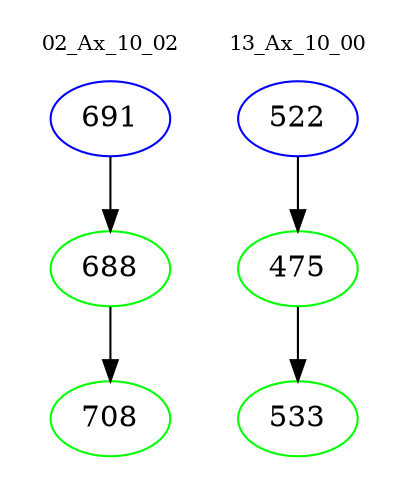 digraph{
subgraph cluster_0 {
color = white
label = "02_Ax_10_02";
fontsize=10;
T0_691 [label="691", color="blue"]
T0_691 -> T0_688 [color="black"]
T0_688 [label="688", color="green"]
T0_688 -> T0_708 [color="black"]
T0_708 [label="708", color="green"]
}
subgraph cluster_1 {
color = white
label = "13_Ax_10_00";
fontsize=10;
T1_522 [label="522", color="blue"]
T1_522 -> T1_475 [color="black"]
T1_475 [label="475", color="green"]
T1_475 -> T1_533 [color="black"]
T1_533 [label="533", color="green"]
}
}
